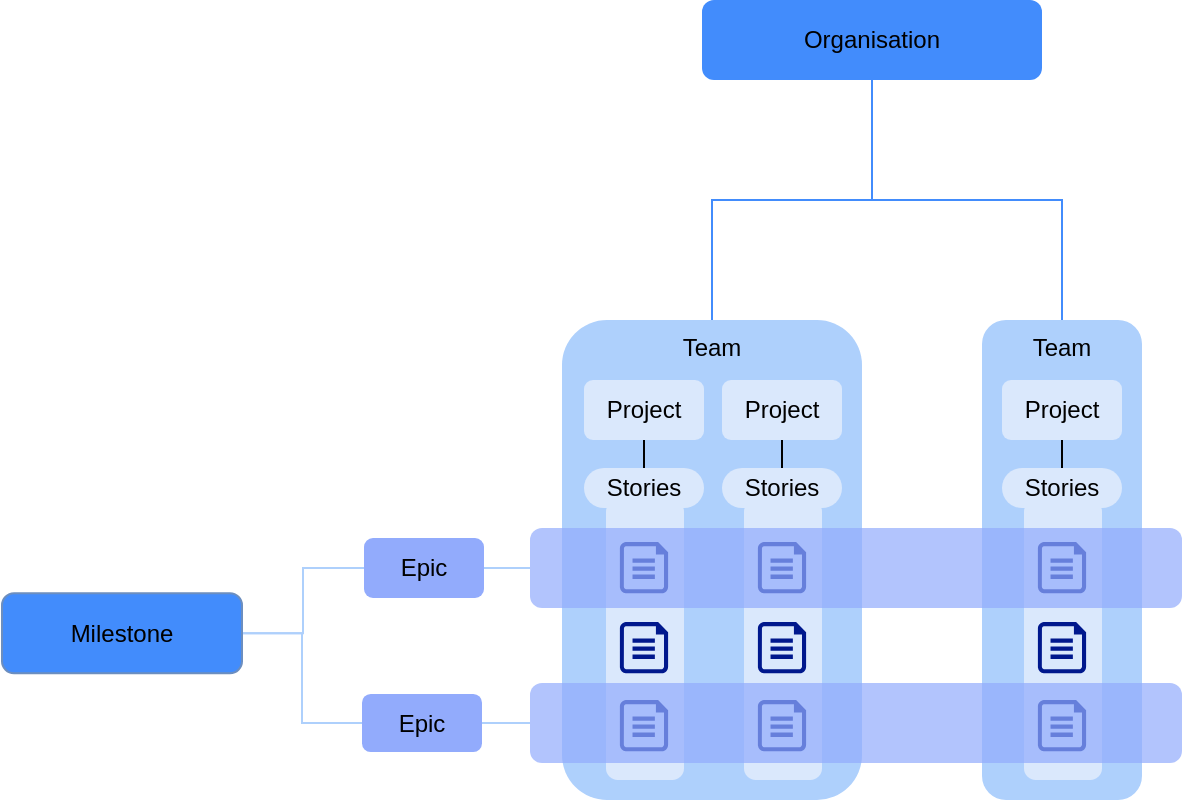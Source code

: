 <mxfile version="22.0.8" type="github">
  <diagram name="Page-1" id="s6fkva6_rw7zY-F-AaNF">
    <mxGraphModel dx="815" dy="434" grid="1" gridSize="10" guides="1" tooltips="1" connect="1" arrows="1" fold="1" page="1" pageScale="1" pageWidth="827" pageHeight="1169" math="0" shadow="0">
      <root>
        <mxCell id="0" />
        <mxCell id="1" parent="0" />
        <mxCell id="VqZTAAArKosiI1yCozY4-6" value="Team" style="rounded=1;whiteSpace=wrap;html=1;verticalAlign=top;fillColor=#AED0FC;strokeColor=none;" vertex="1" parent="1">
          <mxGeometry x="530" y="310" width="80" height="240" as="geometry" />
        </mxCell>
        <mxCell id="VqZTAAArKosiI1yCozY4-5" value="Team" style="rounded=1;whiteSpace=wrap;html=1;verticalAlign=top;fillColor=#AED0FC;strokeColor=none;" vertex="1" parent="1">
          <mxGeometry x="320" y="310" width="150" height="240" as="geometry" />
        </mxCell>
        <mxCell id="VqZTAAArKosiI1yCozY4-68" value="" style="rounded=1;whiteSpace=wrap;html=1;fillColor=#dae8fc;strokeColor=none;" vertex="1" parent="1">
          <mxGeometry x="342" y="400" width="39" height="140" as="geometry" />
        </mxCell>
        <mxCell id="VqZTAAArKosiI1yCozY4-16" value="Stories" style="rounded=1;whiteSpace=wrap;html=1;arcSize=50;strokeColor=none;fillColor=#dae8fc;" vertex="1" parent="1">
          <mxGeometry x="331" y="384" width="60" height="20" as="geometry" />
        </mxCell>
        <mxCell id="VqZTAAArKosiI1yCozY4-44" style="edgeStyle=orthogonalEdgeStyle;rounded=0;orthogonalLoop=1;jettySize=auto;html=1;entryX=0;entryY=0.5;entryDx=0;entryDy=0;endArrow=none;endFill=0;strokeColor=#AED0FC;" edge="1" parent="1" source="VqZTAAArKosiI1yCozY4-1" target="VqZTAAArKosiI1yCozY4-22">
          <mxGeometry relative="1" as="geometry" />
        </mxCell>
        <mxCell id="VqZTAAArKosiI1yCozY4-45" style="edgeStyle=orthogonalEdgeStyle;rounded=0;orthogonalLoop=1;jettySize=auto;html=1;entryX=0;entryY=0.5;entryDx=0;entryDy=0;endArrow=none;endFill=0;strokeColor=#AED0FC;" edge="1" parent="1" source="VqZTAAArKosiI1yCozY4-1" target="VqZTAAArKosiI1yCozY4-3">
          <mxGeometry relative="1" as="geometry" />
        </mxCell>
        <mxCell id="VqZTAAArKosiI1yCozY4-1" value="Milestone" style="rounded=1;whiteSpace=wrap;html=1;fillColor=#428CFC;strokeColor=#6c8ebf;" vertex="1" parent="1">
          <mxGeometry x="40" y="446.64" width="120" height="40" as="geometry" />
        </mxCell>
        <mxCell id="VqZTAAArKosiI1yCozY4-8" style="edgeStyle=orthogonalEdgeStyle;rounded=0;orthogonalLoop=1;jettySize=auto;html=1;entryX=0.5;entryY=0;entryDx=0;entryDy=0;endArrow=none;endFill=0;strokeColor=#428CFC;" edge="1" parent="1" source="VqZTAAArKosiI1yCozY4-2" target="VqZTAAArKosiI1yCozY4-5">
          <mxGeometry relative="1" as="geometry" />
        </mxCell>
        <mxCell id="VqZTAAArKosiI1yCozY4-9" style="edgeStyle=orthogonalEdgeStyle;rounded=0;orthogonalLoop=1;jettySize=auto;html=1;endArrow=none;endFill=0;strokeColor=#428CFC;" edge="1" parent="1" source="VqZTAAArKosiI1yCozY4-2" target="VqZTAAArKosiI1yCozY4-6">
          <mxGeometry relative="1" as="geometry" />
        </mxCell>
        <mxCell id="VqZTAAArKosiI1yCozY4-2" value="Organisation" style="rounded=1;whiteSpace=wrap;html=1;fillColor=#428CFC;strokeColor=none;" vertex="1" parent="1">
          <mxGeometry x="390" y="150" width="170" height="40" as="geometry" />
        </mxCell>
        <mxCell id="VqZTAAArKosiI1yCozY4-66" style="edgeStyle=orthogonalEdgeStyle;rounded=0;orthogonalLoop=1;jettySize=auto;html=1;endArrow=none;endFill=0;strokeColor=#AED0FC;" edge="1" parent="1" source="VqZTAAArKosiI1yCozY4-3" target="VqZTAAArKosiI1yCozY4-65">
          <mxGeometry relative="1" as="geometry" />
        </mxCell>
        <mxCell id="VqZTAAArKosiI1yCozY4-3" value="Epic" style="rounded=1;whiteSpace=wrap;html=1;fillColor=#92ABFC;strokeColor=none;" vertex="1" parent="1">
          <mxGeometry x="220" y="497" width="60" height="29" as="geometry" />
        </mxCell>
        <mxCell id="VqZTAAArKosiI1yCozY4-90" style="edgeStyle=orthogonalEdgeStyle;rounded=0;orthogonalLoop=1;jettySize=auto;html=1;entryX=0.5;entryY=0;entryDx=0;entryDy=0;endArrow=none;endFill=0;" edge="1" parent="1" source="VqZTAAArKosiI1yCozY4-12" target="VqZTAAArKosiI1yCozY4-16">
          <mxGeometry relative="1" as="geometry">
            <Array as="points">
              <mxPoint x="361" y="380" />
              <mxPoint x="361" y="380" />
            </Array>
          </mxGeometry>
        </mxCell>
        <mxCell id="VqZTAAArKosiI1yCozY4-12" value="Project" style="rounded=1;whiteSpace=wrap;html=1;fillColor=#dae8fc;strokeColor=none;" vertex="1" parent="1">
          <mxGeometry x="331" y="340" width="60" height="30" as="geometry" />
        </mxCell>
        <mxCell id="VqZTAAArKosiI1yCozY4-19" value="" style="sketch=0;pointerEvents=1;shadow=0;dashed=0;html=1;strokeColor=none;labelPosition=center;verticalLabelPosition=bottom;verticalAlign=top;align=center;fillColor=#00188D;shape=mxgraph.azure.file" vertex="1" parent="1">
          <mxGeometry x="348.95" y="421" width="24.1" height="25.64" as="geometry" />
        </mxCell>
        <mxCell id="VqZTAAArKosiI1yCozY4-48" style="edgeStyle=orthogonalEdgeStyle;rounded=0;orthogonalLoop=1;jettySize=auto;html=1;endArrow=none;endFill=0;strokeColor=#AED0FC;" edge="1" parent="1" source="VqZTAAArKosiI1yCozY4-22" target="VqZTAAArKosiI1yCozY4-46">
          <mxGeometry relative="1" as="geometry" />
        </mxCell>
        <mxCell id="VqZTAAArKosiI1yCozY4-22" value="Epic" style="rounded=1;whiteSpace=wrap;html=1;fillColor=#92ABFC;strokeColor=none;" vertex="1" parent="1">
          <mxGeometry x="221" y="419" width="60" height="30" as="geometry" />
        </mxCell>
        <mxCell id="VqZTAAArKosiI1yCozY4-51" value="" style="sketch=0;pointerEvents=1;shadow=0;dashed=0;html=1;strokeColor=none;labelPosition=center;verticalLabelPosition=bottom;verticalAlign=top;align=center;fillColor=#00188D;shape=mxgraph.azure.file" vertex="1" parent="1">
          <mxGeometry x="348.95" y="461" width="24.1" height="25.64" as="geometry" />
        </mxCell>
        <mxCell id="VqZTAAArKosiI1yCozY4-53" value="" style="sketch=0;pointerEvents=1;shadow=0;dashed=0;html=1;strokeColor=none;labelPosition=center;verticalLabelPosition=bottom;verticalAlign=top;align=center;fillColor=#00188D;shape=mxgraph.azure.file" vertex="1" parent="1">
          <mxGeometry x="348.95" y="500" width="24.1" height="25.64" as="geometry" />
        </mxCell>
        <mxCell id="VqZTAAArKosiI1yCozY4-75" value="" style="rounded=1;whiteSpace=wrap;html=1;fillColor=#dae8fc;strokeColor=none;" vertex="1" parent="1">
          <mxGeometry x="411" y="400" width="39" height="140" as="geometry" />
        </mxCell>
        <mxCell id="VqZTAAArKosiI1yCozY4-76" value="Stories" style="rounded=1;whiteSpace=wrap;html=1;arcSize=50;strokeColor=none;fillColor=#dae8fc;" vertex="1" parent="1">
          <mxGeometry x="400" y="384" width="60" height="20" as="geometry" />
        </mxCell>
        <mxCell id="VqZTAAArKosiI1yCozY4-91" style="edgeStyle=orthogonalEdgeStyle;rounded=0;orthogonalLoop=1;jettySize=auto;html=1;entryX=0.5;entryY=0;entryDx=0;entryDy=0;endArrow=none;endFill=0;" edge="1" parent="1" source="VqZTAAArKosiI1yCozY4-77" target="VqZTAAArKosiI1yCozY4-76">
          <mxGeometry relative="1" as="geometry">
            <Array as="points">
              <mxPoint x="430" y="380" />
              <mxPoint x="430" y="380" />
            </Array>
          </mxGeometry>
        </mxCell>
        <mxCell id="VqZTAAArKosiI1yCozY4-77" value="Project" style="rounded=1;whiteSpace=wrap;html=1;fillColor=#dae8fc;strokeColor=none;" vertex="1" parent="1">
          <mxGeometry x="400" y="340" width="60" height="30" as="geometry" />
        </mxCell>
        <mxCell id="VqZTAAArKosiI1yCozY4-78" value="" style="sketch=0;pointerEvents=1;shadow=0;dashed=0;html=1;strokeColor=none;labelPosition=center;verticalLabelPosition=bottom;verticalAlign=top;align=center;fillColor=#00188D;shape=mxgraph.azure.file" vertex="1" parent="1">
          <mxGeometry x="417.95" y="421" width="24.1" height="25.64" as="geometry" />
        </mxCell>
        <mxCell id="VqZTAAArKosiI1yCozY4-79" value="" style="sketch=0;pointerEvents=1;shadow=0;dashed=0;html=1;strokeColor=none;labelPosition=center;verticalLabelPosition=bottom;verticalAlign=top;align=center;fillColor=#00188D;shape=mxgraph.azure.file" vertex="1" parent="1">
          <mxGeometry x="417.95" y="461" width="24.1" height="25.64" as="geometry" />
        </mxCell>
        <mxCell id="VqZTAAArKosiI1yCozY4-80" value="" style="sketch=0;pointerEvents=1;shadow=0;dashed=0;html=1;strokeColor=none;labelPosition=center;verticalLabelPosition=bottom;verticalAlign=top;align=center;fillColor=#00188D;shape=mxgraph.azure.file" vertex="1" parent="1">
          <mxGeometry x="417.95" y="500" width="24.1" height="25.64" as="geometry" />
        </mxCell>
        <mxCell id="VqZTAAArKosiI1yCozY4-81" value="" style="rounded=1;whiteSpace=wrap;html=1;fillColor=#dae8fc;strokeColor=none;" vertex="1" parent="1">
          <mxGeometry x="551" y="400" width="39" height="140" as="geometry" />
        </mxCell>
        <mxCell id="VqZTAAArKosiI1yCozY4-82" value="Stories" style="rounded=1;whiteSpace=wrap;html=1;arcSize=50;strokeColor=none;fillColor=#dae8fc;" vertex="1" parent="1">
          <mxGeometry x="540" y="384" width="60" height="20" as="geometry" />
        </mxCell>
        <mxCell id="VqZTAAArKosiI1yCozY4-92" style="edgeStyle=orthogonalEdgeStyle;rounded=0;orthogonalLoop=1;jettySize=auto;html=1;entryX=0.5;entryY=0;entryDx=0;entryDy=0;endArrow=none;endFill=0;" edge="1" parent="1" source="VqZTAAArKosiI1yCozY4-83" target="VqZTAAArKosiI1yCozY4-82">
          <mxGeometry relative="1" as="geometry">
            <Array as="points">
              <mxPoint x="570" y="380" />
              <mxPoint x="570" y="380" />
            </Array>
          </mxGeometry>
        </mxCell>
        <mxCell id="VqZTAAArKosiI1yCozY4-83" value="Project" style="rounded=1;whiteSpace=wrap;html=1;fillColor=#dae8fc;strokeColor=none;" vertex="1" parent="1">
          <mxGeometry x="540" y="340" width="60" height="30" as="geometry" />
        </mxCell>
        <mxCell id="VqZTAAArKosiI1yCozY4-84" value="" style="sketch=0;pointerEvents=1;shadow=0;dashed=0;html=1;strokeColor=none;labelPosition=center;verticalLabelPosition=bottom;verticalAlign=top;align=center;fillColor=#00188D;shape=mxgraph.azure.file" vertex="1" parent="1">
          <mxGeometry x="557.95" y="421" width="24.1" height="25.64" as="geometry" />
        </mxCell>
        <mxCell id="VqZTAAArKosiI1yCozY4-85" value="" style="sketch=0;pointerEvents=1;shadow=0;dashed=0;html=1;strokeColor=none;labelPosition=center;verticalLabelPosition=bottom;verticalAlign=top;align=center;fillColor=#00188D;shape=mxgraph.azure.file" vertex="1" parent="1">
          <mxGeometry x="557.95" y="461" width="24.1" height="25.64" as="geometry" />
        </mxCell>
        <mxCell id="VqZTAAArKosiI1yCozY4-86" value="" style="sketch=0;pointerEvents=1;shadow=0;dashed=0;html=1;strokeColor=none;labelPosition=center;verticalLabelPosition=bottom;verticalAlign=top;align=center;fillColor=#00188D;shape=mxgraph.azure.file" vertex="1" parent="1">
          <mxGeometry x="557.95" y="500" width="24.1" height="25.64" as="geometry" />
        </mxCell>
        <mxCell id="VqZTAAArKosiI1yCozY4-65" value="" style="rounded=1;whiteSpace=wrap;html=1;textOpacity=10;fillColor=#92ABFC;strokeColor=none;fontColor=none;noLabel=1;opacity=70;" vertex="1" parent="1">
          <mxGeometry x="304" y="491.5" width="326" height="40" as="geometry" />
        </mxCell>
        <mxCell id="VqZTAAArKosiI1yCozY4-46" value="" style="rounded=1;whiteSpace=wrap;html=1;textOpacity=10;fillColor=#92ABFC;strokeColor=none;fontColor=none;noLabel=1;opacity=70;" vertex="1" parent="1">
          <mxGeometry x="304" y="414" width="326" height="40" as="geometry" />
        </mxCell>
      </root>
    </mxGraphModel>
  </diagram>
</mxfile>
